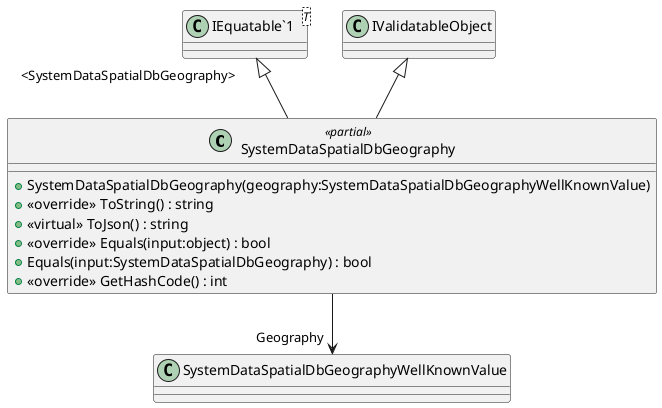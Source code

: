 @startuml
class SystemDataSpatialDbGeography <<partial>> {
    + SystemDataSpatialDbGeography(geography:SystemDataSpatialDbGeographyWellKnownValue)
    + <<override>> ToString() : string
    + <<virtual>> ToJson() : string
    + <<override>> Equals(input:object) : bool
    + Equals(input:SystemDataSpatialDbGeography) : bool
    + <<override>> GetHashCode() : int
}
class "IEquatable`1"<T> {
}
"IEquatable`1" "<SystemDataSpatialDbGeography>" <|-- SystemDataSpatialDbGeography
IValidatableObject <|-- SystemDataSpatialDbGeography
SystemDataSpatialDbGeography --> "Geography" SystemDataSpatialDbGeographyWellKnownValue
@enduml
